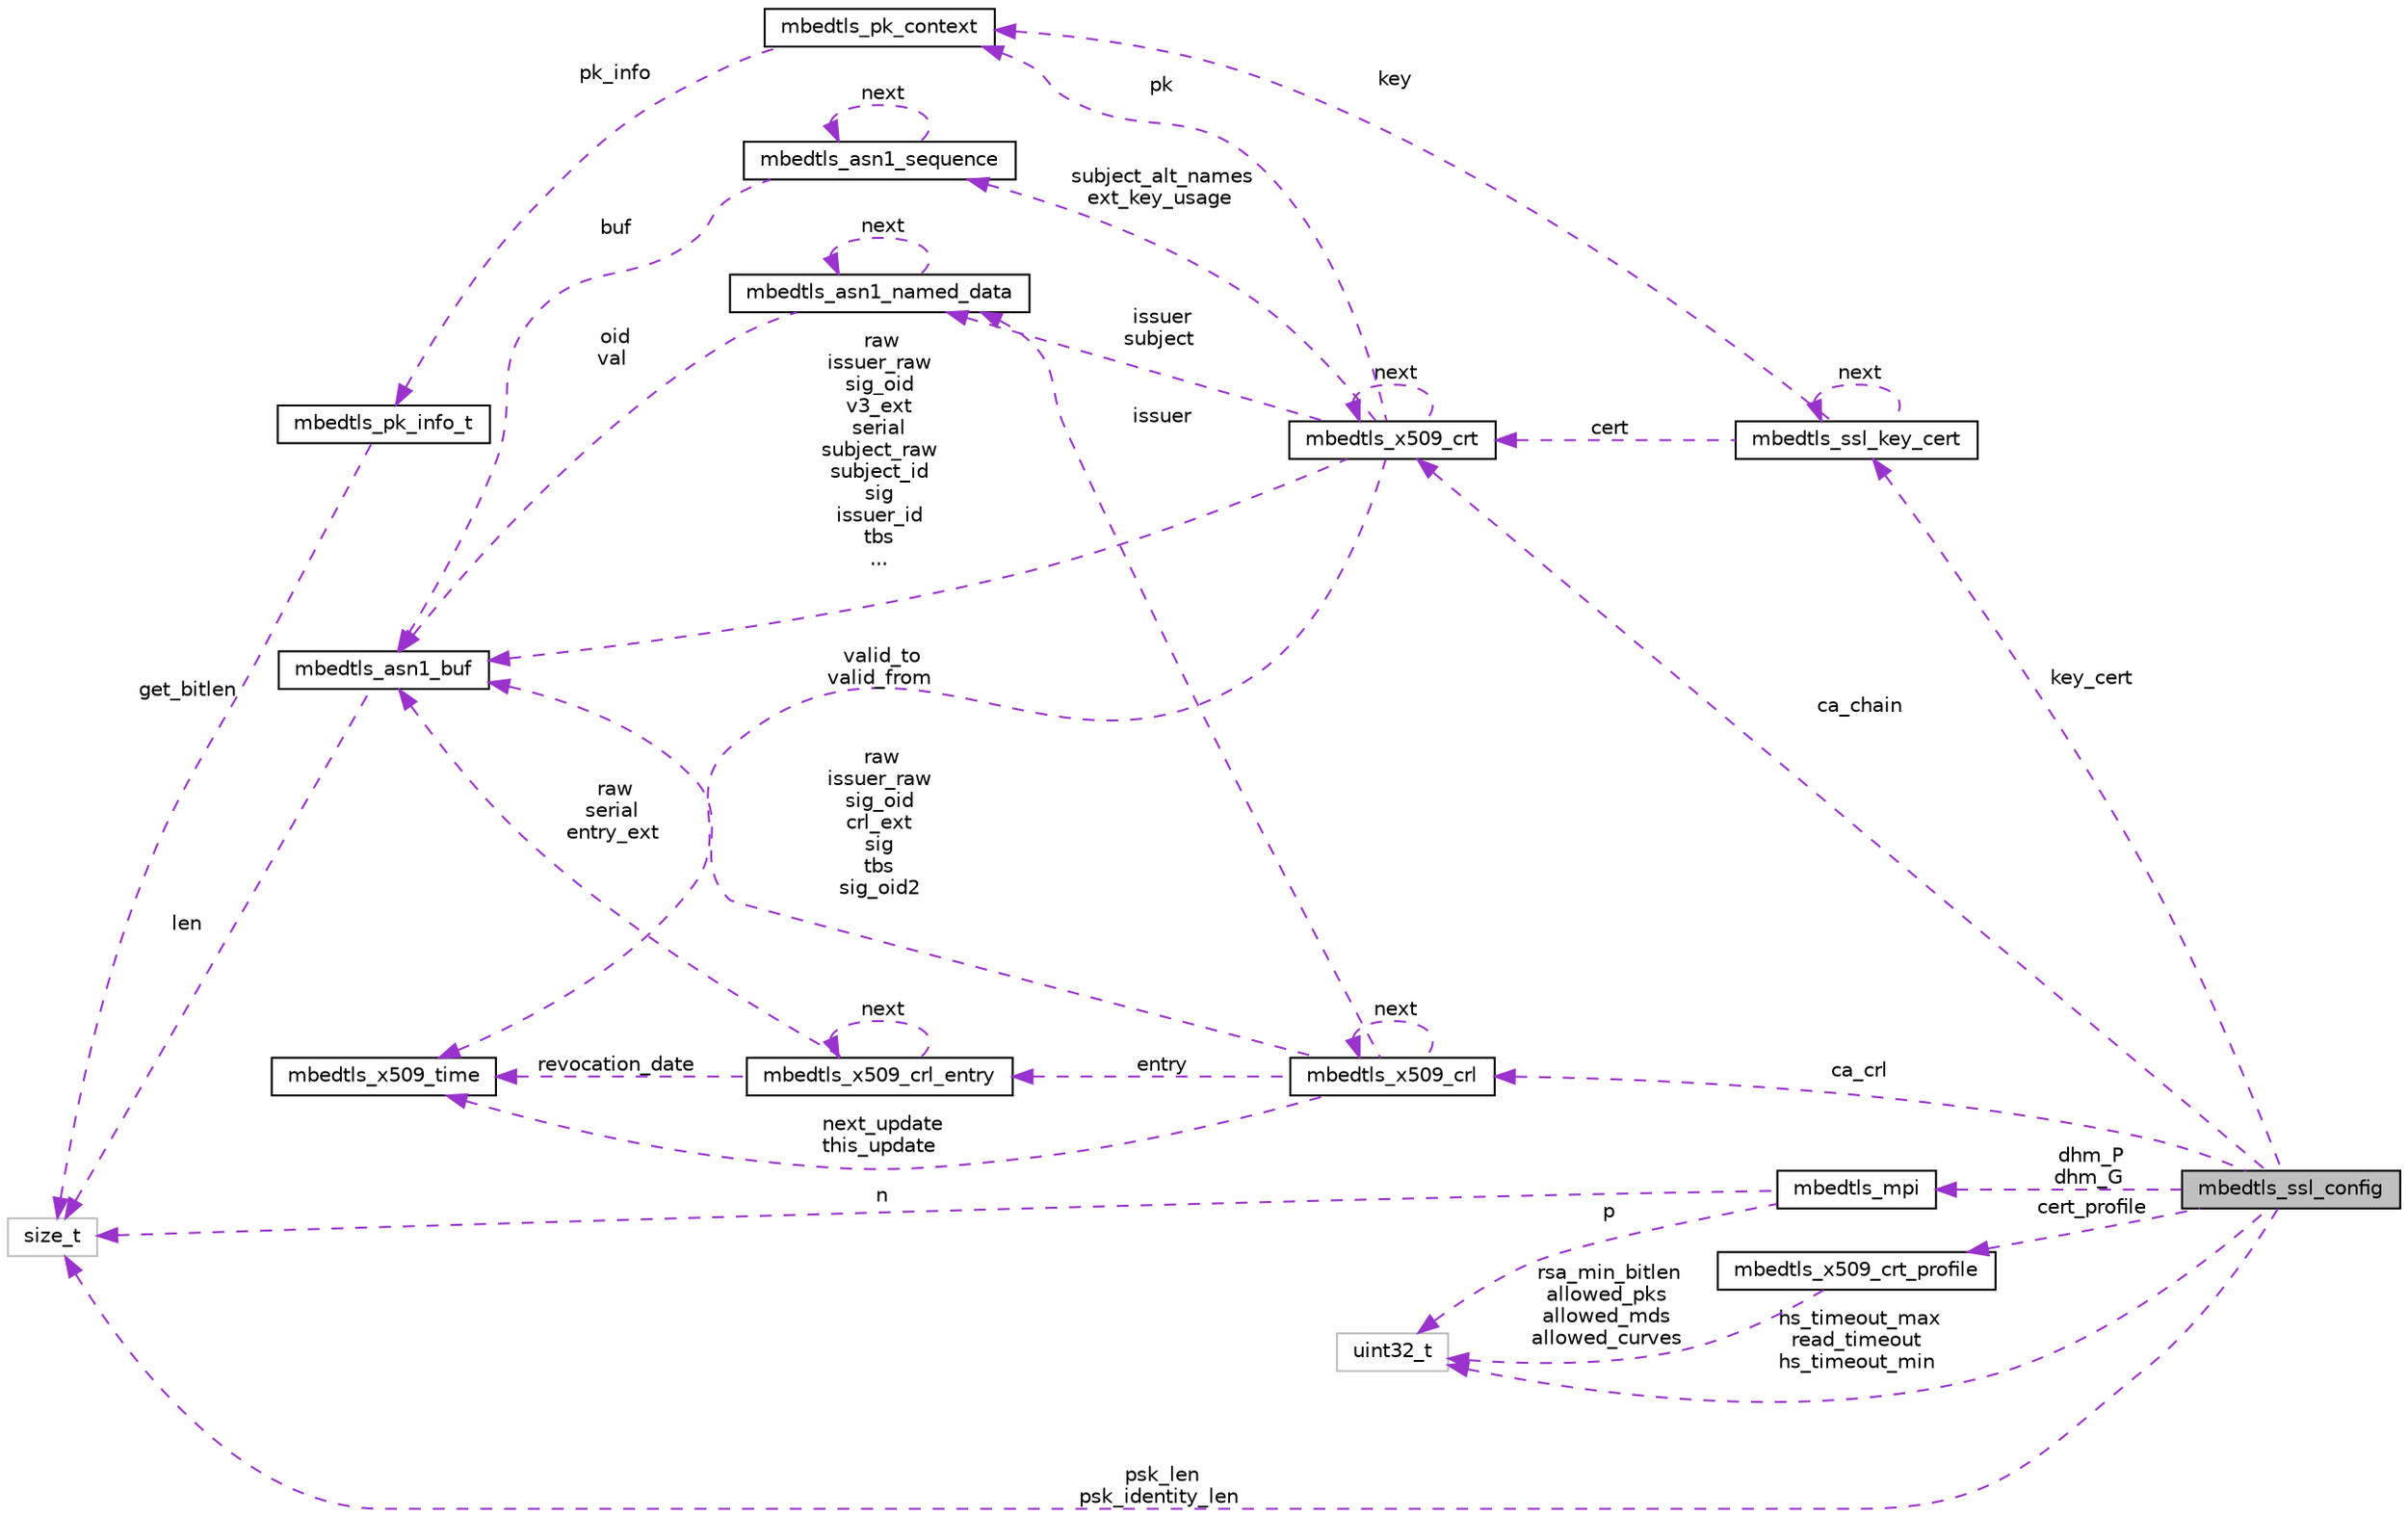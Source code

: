 digraph "mbedtls_ssl_config"
{
  edge [fontname="Helvetica",fontsize="10",labelfontname="Helvetica",labelfontsize="10"];
  node [fontname="Helvetica",fontsize="10",shape=record];
  rankdir="LR";
  Node1 [label="mbedtls_ssl_config",height=0.2,width=0.4,color="black", fillcolor="grey75", style="filled", fontcolor="black"];
  Node2 -> Node1 [dir="back",color="darkorchid3",fontsize="10",style="dashed",label=" hs_timeout_max\nread_timeout\nhs_timeout_min" ,fontname="Helvetica"];
  Node2 [label="uint32_t",height=0.2,width=0.4,color="grey75", fillcolor="white", style="filled"];
  Node3 -> Node1 [dir="back",color="darkorchid3",fontsize="10",style="dashed",label=" key_cert" ,fontname="Helvetica"];
  Node3 [label="mbedtls_ssl_key_cert",height=0.2,width=0.4,color="black", fillcolor="white", style="filled",URL="$structmbedtls__ssl__key__cert.html"];
  Node3 -> Node3 [dir="back",color="darkorchid3",fontsize="10",style="dashed",label=" next" ,fontname="Helvetica"];
  Node4 -> Node3 [dir="back",color="darkorchid3",fontsize="10",style="dashed",label=" cert" ,fontname="Helvetica"];
  Node4 [label="mbedtls_x509_crt",height=0.2,width=0.4,color="black", fillcolor="white", style="filled",URL="$structmbedtls__x509__crt.html"];
  Node5 -> Node4 [dir="back",color="darkorchid3",fontsize="10",style="dashed",label=" subject_alt_names\next_key_usage" ,fontname="Helvetica"];
  Node5 [label="mbedtls_asn1_sequence",height=0.2,width=0.4,color="black", fillcolor="white", style="filled",URL="$structmbedtls__asn1__sequence.html"];
  Node5 -> Node5 [dir="back",color="darkorchid3",fontsize="10",style="dashed",label=" next" ,fontname="Helvetica"];
  Node6 -> Node5 [dir="back",color="darkorchid3",fontsize="10",style="dashed",label=" buf" ,fontname="Helvetica"];
  Node6 [label="mbedtls_asn1_buf",height=0.2,width=0.4,color="black", fillcolor="white", style="filled",URL="$structmbedtls__asn1__buf.html"];
  Node7 -> Node6 [dir="back",color="darkorchid3",fontsize="10",style="dashed",label=" len" ,fontname="Helvetica"];
  Node7 [label="size_t",height=0.2,width=0.4,color="grey75", fillcolor="white", style="filled"];
  Node8 -> Node4 [dir="back",color="darkorchid3",fontsize="10",style="dashed",label=" issuer\nsubject" ,fontname="Helvetica"];
  Node8 [label="mbedtls_asn1_named_data",height=0.2,width=0.4,color="black", fillcolor="white", style="filled",URL="$structmbedtls__asn1__named__data.html"];
  Node8 -> Node8 [dir="back",color="darkorchid3",fontsize="10",style="dashed",label=" next" ,fontname="Helvetica"];
  Node6 -> Node8 [dir="back",color="darkorchid3",fontsize="10",style="dashed",label=" oid\nval" ,fontname="Helvetica"];
  Node6 -> Node4 [dir="back",color="darkorchid3",fontsize="10",style="dashed",label=" raw\nissuer_raw\nsig_oid\nv3_ext\nserial\nsubject_raw\nsubject_id\nsig\nissuer_id\ntbs\n..." ,fontname="Helvetica"];
  Node9 -> Node4 [dir="back",color="darkorchid3",fontsize="10",style="dashed",label=" valid_to\nvalid_from" ,fontname="Helvetica"];
  Node9 [label="mbedtls_x509_time",height=0.2,width=0.4,color="black", fillcolor="white", style="filled",URL="$structmbedtls__x509__time.html"];
  Node4 -> Node4 [dir="back",color="darkorchid3",fontsize="10",style="dashed",label=" next" ,fontname="Helvetica"];
  Node10 -> Node4 [dir="back",color="darkorchid3",fontsize="10",style="dashed",label=" pk" ,fontname="Helvetica"];
  Node10 [label="mbedtls_pk_context",height=0.2,width=0.4,color="black", fillcolor="white", style="filled",URL="$structmbedtls__pk__context.html",tooltip="Public key container. "];
  Node11 -> Node10 [dir="back",color="darkorchid3",fontsize="10",style="dashed",label=" pk_info" ,fontname="Helvetica"];
  Node11 [label="mbedtls_pk_info_t",height=0.2,width=0.4,color="black", fillcolor="white", style="filled",URL="$structmbedtls__pk__info__t.html"];
  Node7 -> Node11 [dir="back",color="darkorchid3",fontsize="10",style="dashed",label=" get_bitlen" ,fontname="Helvetica"];
  Node10 -> Node3 [dir="back",color="darkorchid3",fontsize="10",style="dashed",label=" key" ,fontname="Helvetica"];
  Node12 -> Node1 [dir="back",color="darkorchid3",fontsize="10",style="dashed",label=" cert_profile" ,fontname="Helvetica"];
  Node12 [label="mbedtls_x509_crt_profile",height=0.2,width=0.4,color="black", fillcolor="white", style="filled",URL="$structmbedtls__x509__crt__profile.html"];
  Node2 -> Node12 [dir="back",color="darkorchid3",fontsize="10",style="dashed",label=" rsa_min_bitlen\nallowed_pks\nallowed_mds\nallowed_curves" ,fontname="Helvetica"];
  Node13 -> Node1 [dir="back",color="darkorchid3",fontsize="10",style="dashed",label=" ca_crl" ,fontname="Helvetica"];
  Node13 [label="mbedtls_x509_crl",height=0.2,width=0.4,color="black", fillcolor="white", style="filled",URL="$structmbedtls__x509__crl.html"];
  Node14 -> Node13 [dir="back",color="darkorchid3",fontsize="10",style="dashed",label=" entry" ,fontname="Helvetica"];
  Node14 [label="mbedtls_x509_crl_entry",height=0.2,width=0.4,color="black", fillcolor="white", style="filled",URL="$structmbedtls__x509__crl__entry.html"];
  Node14 -> Node14 [dir="back",color="darkorchid3",fontsize="10",style="dashed",label=" next" ,fontname="Helvetica"];
  Node6 -> Node14 [dir="back",color="darkorchid3",fontsize="10",style="dashed",label=" raw\nserial\nentry_ext" ,fontname="Helvetica"];
  Node9 -> Node14 [dir="back",color="darkorchid3",fontsize="10",style="dashed",label=" revocation_date" ,fontname="Helvetica"];
  Node13 -> Node13 [dir="back",color="darkorchid3",fontsize="10",style="dashed",label=" next" ,fontname="Helvetica"];
  Node8 -> Node13 [dir="back",color="darkorchid3",fontsize="10",style="dashed",label=" issuer" ,fontname="Helvetica"];
  Node6 -> Node13 [dir="back",color="darkorchid3",fontsize="10",style="dashed",label=" raw\nissuer_raw\nsig_oid\ncrl_ext\nsig\ntbs\nsig_oid2" ,fontname="Helvetica"];
  Node9 -> Node13 [dir="back",color="darkorchid3",fontsize="10",style="dashed",label=" next_update\nthis_update" ,fontname="Helvetica"];
  Node4 -> Node1 [dir="back",color="darkorchid3",fontsize="10",style="dashed",label=" ca_chain" ,fontname="Helvetica"];
  Node7 -> Node1 [dir="back",color="darkorchid3",fontsize="10",style="dashed",label=" psk_len\npsk_identity_len" ,fontname="Helvetica"];
  Node15 -> Node1 [dir="back",color="darkorchid3",fontsize="10",style="dashed",label=" dhm_P\ndhm_G" ,fontname="Helvetica"];
  Node15 [label="mbedtls_mpi",height=0.2,width=0.4,color="black", fillcolor="white", style="filled",URL="$structmbedtls__mpi.html",tooltip="MPI structure. "];
  Node2 -> Node15 [dir="back",color="darkorchid3",fontsize="10",style="dashed",label=" p" ,fontname="Helvetica"];
  Node7 -> Node15 [dir="back",color="darkorchid3",fontsize="10",style="dashed",label=" n" ,fontname="Helvetica"];
}
